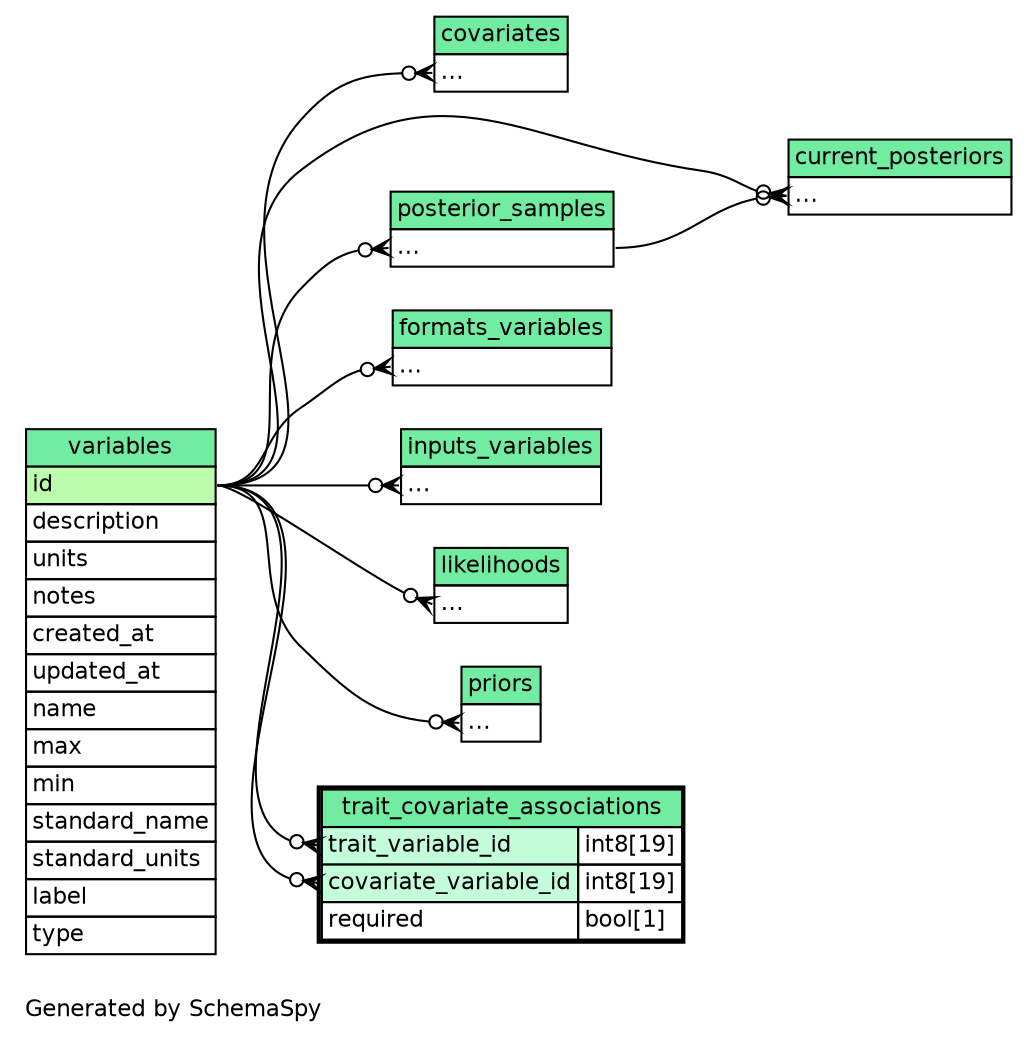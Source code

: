 // dot 2.36.0 on Mac OS X 10.10.1
// SchemaSpy rev Unknown
digraph "twoDegreesRelationshipsDiagram" {
  graph [
    rankdir="RL"
    bgcolor="#ffffff"
    label="\nGenerated by SchemaSpy"
    labeljust="l"
    nodesep="0.18"
    ranksep="0.46"
    fontname="Helvetica"
    fontsize="11"
  ];
  node [
    fontname="Helvetica"
    fontsize="11"
    shape="plaintext"
  ];
  edge [
    arrowsize="0.8"
  ];
  "covariates":"elipses":w -> "variables":"id":e [arrowhead=none dir=back arrowtail=crowodot];
  "current_posteriors":"elipses":w -> "posterior_samples":"elipses":e [arrowhead=none dir=back arrowtail=crowodot];
  "current_posteriors":"elipses":w -> "variables":"id":e [arrowhead=none dir=back arrowtail=crowodot];
  "formats_variables":"elipses":w -> "variables":"id":e [arrowhead=none dir=back arrowtail=crowodot];
  "inputs_variables":"elipses":w -> "variables":"id":e [arrowhead=none dir=back arrowtail=crowodot];
  "likelihoods":"elipses":w -> "variables":"id":e [arrowhead=none dir=back arrowtail=crowodot];
  "posterior_samples":"elipses":w -> "variables":"id":e [arrowhead=none dir=back arrowtail=crowodot];
  "priors":"elipses":w -> "variables":"id":e [arrowhead=none dir=back arrowtail=crowodot];
  "trait_covariate_associations":"covariate_variable_id":w -> "variables":"id":e [arrowhead=none dir=back arrowtail=crowodot];
  "trait_covariate_associations":"trait_variable_id":w -> "variables":"id":e [arrowhead=none dir=back arrowtail=crowodot];
  "covariates" [
    label=<
    <TABLE BORDER="0" CELLBORDER="1" CELLSPACING="0" BGCOLOR="#FFFFFF">
      <TR><TD COLSPAN="4" BGCOLOR="#72ECA1" ALIGN="CENTER">covariates</TD></TR>
      <TR><TD PORT="elipses" COLSPAN="4" ALIGN="LEFT">...</TD></TR>
    </TABLE>>
    URL="covariates.html"
    tooltip="covariates"
  ];
  "current_posteriors" [
    label=<
    <TABLE BORDER="0" CELLBORDER="1" CELLSPACING="0" BGCOLOR="#FFFFFF">
      <TR><TD COLSPAN="4" BGCOLOR="#72ECA1" ALIGN="CENTER">current_posteriors</TD></TR>
      <TR><TD PORT="elipses" COLSPAN="4" ALIGN="LEFT">...</TD></TR>
    </TABLE>>
    URL="current_posteriors.html"
    tooltip="current_posteriors"
  ];
  "formats_variables" [
    label=<
    <TABLE BORDER="0" CELLBORDER="1" CELLSPACING="0" BGCOLOR="#FFFFFF">
      <TR><TD COLSPAN="4" BGCOLOR="#72ECA1" ALIGN="CENTER">formats_variables</TD></TR>
      <TR><TD PORT="elipses" COLSPAN="4" ALIGN="LEFT">...</TD></TR>
    </TABLE>>
    URL="formats_variables.html"
    tooltip="formats_variables"
  ];
  "inputs_variables" [
    label=<
    <TABLE BORDER="0" CELLBORDER="1" CELLSPACING="0" BGCOLOR="#FFFFFF">
      <TR><TD COLSPAN="4" BGCOLOR="#72ECA1" ALIGN="CENTER">inputs_variables</TD></TR>
      <TR><TD PORT="elipses" COLSPAN="4" ALIGN="LEFT">...</TD></TR>
    </TABLE>>
    URL="inputs_variables.html"
    tooltip="inputs_variables"
  ];
  "likelihoods" [
    label=<
    <TABLE BORDER="0" CELLBORDER="1" CELLSPACING="0" BGCOLOR="#FFFFFF">
      <TR><TD COLSPAN="4" BGCOLOR="#72ECA1" ALIGN="CENTER">likelihoods</TD></TR>
      <TR><TD PORT="elipses" COLSPAN="4" ALIGN="LEFT">...</TD></TR>
    </TABLE>>
    URL="likelihoods.html"
    tooltip="likelihoods"
  ];
  "posterior_samples" [
    label=<
    <TABLE BORDER="0" CELLBORDER="1" CELLSPACING="0" BGCOLOR="#FFFFFF">
      <TR><TD COLSPAN="4" BGCOLOR="#72ECA1" ALIGN="CENTER">posterior_samples</TD></TR>
      <TR><TD PORT="elipses" COLSPAN="4" ALIGN="LEFT">...</TD></TR>
    </TABLE>>
    URL="posterior_samples.html"
    tooltip="posterior_samples"
  ];
  "priors" [
    label=<
    <TABLE BORDER="0" CELLBORDER="1" CELLSPACING="0" BGCOLOR="#FFFFFF">
      <TR><TD COLSPAN="4" BGCOLOR="#72ECA1" ALIGN="CENTER">priors</TD></TR>
      <TR><TD PORT="elipses" COLSPAN="4" ALIGN="LEFT">...</TD></TR>
    </TABLE>>
    URL="priors.html"
    tooltip="priors"
  ];
  "trait_covariate_associations" [
    label=<
    <TABLE BORDER="2" CELLBORDER="1" CELLSPACING="0" BGCOLOR="#FFFFFF">
      <TR><TD COLSPAN="4" BGCOLOR="#72ECA1" ALIGN="CENTER">trait_covariate_associations</TD></TR>
      <TR><TD PORT="trait_variable_id" COLSPAN="3" BGCOLOR="#c4fdda !important" ALIGN="LEFT">trait_variable_id</TD><TD PORT="trait_variable_id.type" ALIGN="LEFT">int8[19]</TD></TR>
      <TR><TD PORT="covariate_variable_id" COLSPAN="3" BGCOLOR="#c4fdda !important" ALIGN="LEFT">covariate_variable_id</TD><TD PORT="covariate_variable_id.type" ALIGN="LEFT">int8[19]</TD></TR>
      <TR><TD PORT="required" COLSPAN="3" ALIGN="LEFT">required</TD><TD PORT="required.type" ALIGN="LEFT">bool[1]</TD></TR>
    </TABLE>>
    URL="trait_covariate_associations.html"
    tooltip="trait_covariate_associations"
  ];
  "variables" [
    label=<
    <TABLE BORDER="0" CELLBORDER="1" CELLSPACING="0" BGCOLOR="#FFFFFF">
      <TR><TD COLSPAN="4" BGCOLOR="#72ECA1" ALIGN="CENTER">variables</TD></TR>
      <TR><TD PORT="id" COLSPAN="4" BGCOLOR="#bcfdad !important" ALIGN="LEFT">id</TD></TR>
      <TR><TD PORT="description" COLSPAN="4" ALIGN="LEFT">description</TD></TR>
      <TR><TD PORT="units" COLSPAN="4" ALIGN="LEFT">units</TD></TR>
      <TR><TD PORT="notes" COLSPAN="4" ALIGN="LEFT">notes</TD></TR>
      <TR><TD PORT="created_at" COLSPAN="4" ALIGN="LEFT">created_at</TD></TR>
      <TR><TD PORT="updated_at" COLSPAN="4" ALIGN="LEFT">updated_at</TD></TR>
      <TR><TD PORT="name" COLSPAN="4" ALIGN="LEFT">name</TD></TR>
      <TR><TD PORT="max" COLSPAN="4" ALIGN="LEFT">max</TD></TR>
      <TR><TD PORT="min" COLSPAN="4" ALIGN="LEFT">min</TD></TR>
      <TR><TD PORT="standard_name" COLSPAN="4" ALIGN="LEFT">standard_name</TD></TR>
      <TR><TD PORT="standard_units" COLSPAN="4" ALIGN="LEFT">standard_units</TD></TR>
      <TR><TD PORT="label" COLSPAN="4" ALIGN="LEFT">label</TD></TR>
      <TR><TD PORT="type" COLSPAN="4" ALIGN="LEFT">type</TD></TR>
    </TABLE>>
    URL="variables.html"
    tooltip="variables"
  ];
}
